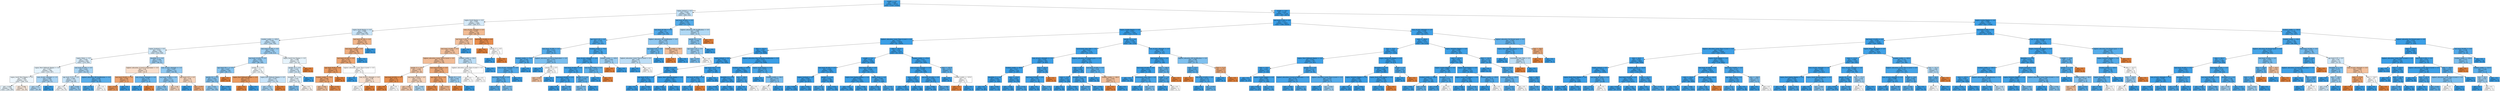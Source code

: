 digraph Tree {
node [shape=box, style="filled", color="black"] ;
0 [label="weight <= 0.5\ngini = 0.066\nsamples = 38730\nvalue = [1327, 37403]", fillcolor="#399de5f6"] ;
1 [label="region_Ireland <= 0.5\ngini = 0.485\nsamples = 1592\nvalue = [660, 932]", fillcolor="#399de54a"] ;
0 -> 1 [labeldistance=2.5, labelangle=45, headlabel="True"] ;
2 [label="region_South Region <= 0.5\ngini = 0.493\nsamples = 1460\nvalue = [643, 817]", fillcolor="#399de536"] ;
1 -> 2 ;
3 [label="region_North Region <= 0.5\ngini = 0.486\nsamples = 1336\nvalue = [558, 778]", fillcolor="#399de548"] ;
2 -> 3 ;
4 [label="studied_credits <= 105.0\ngini = 0.483\nsamples = 1288\nvalue = [524, 764]", fillcolor="#399de550"] ;
3 -> 4 ;
5 [label="region_Scotland <= 0.5\ngini = 0.491\nsamples = 965\nvalue = [416, 549]", fillcolor="#399de53e"] ;
4 -> 5 ;
6 [label="region_Wales <= 0.5\ngini = 0.494\nsamples = 828\nvalue = [370, 458]", fillcolor="#399de531"] ;
5 -> 6 ;
7 [label="region_West Midlands Region <= 0.5\ngini = 0.497\nsamples = 685\nvalue = [318, 367]", fillcolor="#399de522"] ;
6 -> 7 ;
8 [label="region_South West Region <= 0.5\ngini = 0.499\nsamples = 605\nvalue = [289, 316]", fillcolor="#399de516"] ;
7 -> 8 ;
9 [label="gini = 0.498\nsamples = 526\nvalue = [246, 280]", fillcolor="#399de51f"] ;
8 -> 9 ;
10 [label="gini = 0.496\nsamples = 79\nvalue = [43, 36]", fillcolor="#e581392a"] ;
8 -> 10 ;
11 [label="num_of_prev_attempts <= 1.5\ngini = 0.462\nsamples = 80\nvalue = [29, 51]", fillcolor="#399de56e"] ;
7 -> 11 ;
12 [label="gini = 0.47\nsamples = 77\nvalue = [29, 48]", fillcolor="#399de565"] ;
11 -> 12 ;
13 [label="gini = 0.0\nsamples = 3\nvalue = [0, 3]", fillcolor="#399de5ff"] ;
11 -> 13 ;
14 [label="imd_band_20-30% <= 0.5\ngini = 0.463\nsamples = 143\nvalue = [52, 91]", fillcolor="#399de56d"] ;
6 -> 14 ;
15 [label="age_band_35-55 <= 0.5\ngini = 0.488\nsamples = 114\nvalue = [48, 66]", fillcolor="#399de546"] ;
14 -> 15 ;
16 [label="gini = 0.5\nsamples = 69\nvalue = [34, 35]", fillcolor="#399de507"] ;
15 -> 16 ;
17 [label="gini = 0.429\nsamples = 45\nvalue = [14, 31]", fillcolor="#399de58c"] ;
15 -> 17 ;
18 [label="highest_education_HE Qualification <= 0.5\ngini = 0.238\nsamples = 29\nvalue = [4, 25]", fillcolor="#399de5d6"] ;
14 -> 18 ;
19 [label="gini = 0.147\nsamples = 25\nvalue = [2, 23]", fillcolor="#399de5e9"] ;
18 -> 19 ;
20 [label="gini = 0.5\nsamples = 4\nvalue = [2, 2]", fillcolor="#e5813900"] ;
18 -> 20 ;
21 [label="disability_N <= 0.5\ngini = 0.446\nsamples = 137\nvalue = [46, 91]", fillcolor="#399de57e"] ;
5 -> 21 ;
22 [label="highest_education_A Level or Equivalent <= 0.5\ngini = 0.49\nsamples = 14\nvalue = [8, 6]", fillcolor="#e5813940"] ;
21 -> 22 ;
23 [label="imd_band_50-60% <= 0.5\ngini = 0.346\nsamples = 9\nvalue = [7, 2]", fillcolor="#e58139b6"] ;
22 -> 23 ;
24 [label="gini = 0.219\nsamples = 8\nvalue = [7, 1]", fillcolor="#e58139db"] ;
23 -> 24 ;
25 [label="gini = 0.0\nsamples = 1\nvalue = [0, 1]", fillcolor="#399de5ff"] ;
23 -> 25 ;
26 [label="num_of_prev_attempts <= 0.5\ngini = 0.32\nsamples = 5\nvalue = [1, 4]", fillcolor="#399de5bf"] ;
22 -> 26 ;
27 [label="gini = 0.0\nsamples = 4\nvalue = [0, 4]", fillcolor="#399de5ff"] ;
26 -> 27 ;
28 [label="gini = 0.0\nsamples = 1\nvalue = [1, 0]", fillcolor="#e58139ff"] ;
26 -> 28 ;
29 [label="num_of_prev_attempts <= 1.5\ngini = 0.427\nsamples = 123\nvalue = [38, 85]", fillcolor="#399de58d"] ;
21 -> 29 ;
30 [label="imd_band_70-80% <= 0.5\ngini = 0.417\nsamples = 118\nvalue = [35, 83]", fillcolor="#399de593"] ;
29 -> 30 ;
31 [label="gini = 0.406\nsamples = 113\nvalue = [32, 81]", fillcolor="#399de59a"] ;
30 -> 31 ;
32 [label="gini = 0.48\nsamples = 5\nvalue = [3, 2]", fillcolor="#e5813955"] ;
30 -> 32 ;
33 [label="age_band_0-35 <= 0.5\ngini = 0.48\nsamples = 5\nvalue = [3, 2]", fillcolor="#e5813955"] ;
29 -> 33 ;
34 [label="gini = 0.0\nsamples = 1\nvalue = [0, 1]", fillcolor="#399de5ff"] ;
33 -> 34 ;
35 [label="gini = 0.375\nsamples = 4\nvalue = [3, 1]", fillcolor="#e58139aa"] ;
33 -> 35 ;
36 [label="imd_band_20-30% <= 0.5\ngini = 0.445\nsamples = 323\nvalue = [108, 215]", fillcolor="#399de57f"] ;
4 -> 36 ;
37 [label="imd_band_10-20% <= 0.5\ngini = 0.429\nsamples = 276\nvalue = [86, 190]", fillcolor="#399de58c"] ;
36 -> 37 ;
38 [label="age_band_55<= <= 0.5\ngini = 0.407\nsamples = 239\nvalue = [68, 171]", fillcolor="#399de59a"] ;
37 -> 38 ;
39 [label="gender_M <= 0.5\ngini = 0.402\nsamples = 237\nvalue = [66, 171]", fillcolor="#399de59d"] ;
38 -> 39 ;
40 [label="gini = 0.423\nsamples = 214\nvalue = [65, 149]", fillcolor="#399de590"] ;
39 -> 40 ;
41 [label="gini = 0.083\nsamples = 23\nvalue = [1, 22]", fillcolor="#399de5f3"] ;
39 -> 41 ;
42 [label="gini = 0.0\nsamples = 2\nvalue = [2, 0]", fillcolor="#e58139ff"] ;
38 -> 42 ;
43 [label="gender_F <= 0.5\ngini = 0.5\nsamples = 37\nvalue = [18, 19]", fillcolor="#399de50d"] ;
37 -> 43 ;
44 [label="region_East Midlands Region <= 0.5\ngini = 0.278\nsamples = 6\nvalue = [5, 1]", fillcolor="#e58139cc"] ;
43 -> 44 ;
45 [label="gini = 0.0\nsamples = 5\nvalue = [5, 0]", fillcolor="#e58139ff"] ;
44 -> 45 ;
46 [label="gini = 0.0\nsamples = 1\nvalue = [0, 1]", fillcolor="#399de5ff"] ;
44 -> 46 ;
47 [label="region_East Midlands Region <= 0.5\ngini = 0.487\nsamples = 31\nvalue = [13, 18]", fillcolor="#399de547"] ;
43 -> 47 ;
48 [label="gini = 0.459\nsamples = 28\nvalue = [10, 18]", fillcolor="#399de571"] ;
47 -> 48 ;
49 [label="gini = 0.0\nsamples = 3\nvalue = [3, 0]", fillcolor="#e58139ff"] ;
47 -> 49 ;
50 [label="region_South East Region <= 0.5\ngini = 0.498\nsamples = 47\nvalue = [22, 25]", fillcolor="#399de51f"] ;
36 -> 50 ;
51 [label="gender_M <= 0.5\ngini = 0.491\nsamples = 44\nvalue = [19, 25]", fillcolor="#399de53d"] ;
50 -> 51 ;
52 [label="disability_N <= 0.5\ngini = 0.497\nsamples = 41\nvalue = [19, 22]", fillcolor="#399de523"] ;
51 -> 52 ;
53 [label="gini = 0.375\nsamples = 8\nvalue = [2, 6]", fillcolor="#399de5aa"] ;
52 -> 53 ;
54 [label="gini = 0.5\nsamples = 33\nvalue = [17, 16]", fillcolor="#e581390f"] ;
52 -> 54 ;
55 [label="gini = 0.0\nsamples = 3\nvalue = [0, 3]", fillcolor="#399de5ff"] ;
51 -> 55 ;
56 [label="gini = 0.0\nsamples = 3\nvalue = [3, 0]", fillcolor="#e58139ff"] ;
50 -> 56 ;
57 [label="imd_band_60-70% <= 0.5\ngini = 0.413\nsamples = 48\nvalue = [34, 14]", fillcolor="#e5813996"] ;
3 -> 57 ;
58 [label="imd_band_70-80% <= 0.5\ngini = 0.386\nsamples = 46\nvalue = [34, 12]", fillcolor="#e58139a5"] ;
57 -> 58 ;
59 [label="imd_band_20-30% <= 0.5\ngini = 0.351\nsamples = 44\nvalue = [34, 10]", fillcolor="#e58139b4"] ;
58 -> 59 ;
60 [label="age_band_35-55 <= 0.5\ngini = 0.278\nsamples = 36\nvalue = [30, 6]", fillcolor="#e58139cc"] ;
59 -> 60 ;
61 [label="studied_credits <= 75.0\ngini = 0.346\nsamples = 27\nvalue = [21, 6]", fillcolor="#e58139b6"] ;
60 -> 61 ;
62 [label="gini = 0.444\nsamples = 15\nvalue = [10, 5]", fillcolor="#e581397f"] ;
61 -> 62 ;
63 [label="gini = 0.153\nsamples = 12\nvalue = [11, 1]", fillcolor="#e58139e8"] ;
61 -> 63 ;
64 [label="gini = 0.0\nsamples = 9\nvalue = [9, 0]", fillcolor="#e58139ff"] ;
60 -> 64 ;
65 [label="highest_education_Lower Than A Level <= 0.5\ngini = 0.5\nsamples = 8\nvalue = [4, 4]", fillcolor="#e5813900"] ;
59 -> 65 ;
66 [label="gini = 0.0\nsamples = 1\nvalue = [0, 1]", fillcolor="#399de5ff"] ;
65 -> 66 ;
67 [label="num_of_prev_attempts <= 0.5\ngini = 0.49\nsamples = 7\nvalue = [4, 3]", fillcolor="#e5813940"] ;
65 -> 67 ;
68 [label="gini = 0.5\nsamples = 6\nvalue = [3, 3]", fillcolor="#e5813900"] ;
67 -> 68 ;
69 [label="gini = 0.0\nsamples = 1\nvalue = [1, 0]", fillcolor="#e58139ff"] ;
67 -> 69 ;
70 [label="gini = 0.0\nsamples = 2\nvalue = [0, 2]", fillcolor="#399de5ff"] ;
58 -> 70 ;
71 [label="gini = 0.0\nsamples = 2\nvalue = [0, 2]", fillcolor="#399de5ff"] ;
57 -> 71 ;
72 [label="num_of_prev_attempts <= 0.5\ngini = 0.431\nsamples = 124\nvalue = [85, 39]", fillcolor="#e581398a"] ;
2 -> 72 ;
73 [label="imd_band_0-10% <= 0.5\ngini = 0.448\nsamples = 112\nvalue = [74, 38]", fillcolor="#e581397c"] ;
72 -> 73 ;
74 [label="imd_band_10-20% <= 0.5\ngini = 0.444\nsamples = 111\nvalue = [74, 37]", fillcolor="#e581397f"] ;
73 -> 74 ;
75 [label="highest_education_Lower Than A Level <= 0.5\ngini = 0.436\nsamples = 106\nvalue = [72, 34]", fillcolor="#e5813987"] ;
74 -> 75 ;
76 [label="gender_F <= 0.5\ngini = 0.459\nsamples = 73\nvalue = [47, 26]", fillcolor="#e5813972"] ;
75 -> 76 ;
77 [label="imd_band_40-50% <= 0.5\ngini = 0.18\nsamples = 10\nvalue = [9, 1]", fillcolor="#e58139e3"] ;
76 -> 77 ;
78 [label="gini = 0.0\nsamples = 8\nvalue = [8, 0]", fillcolor="#e58139ff"] ;
77 -> 78 ;
79 [label="gini = 0.5\nsamples = 2\nvalue = [1, 1]", fillcolor="#e5813900"] ;
77 -> 79 ;
80 [label="imd_band_50-60% <= 0.5\ngini = 0.479\nsamples = 63\nvalue = [38, 25]", fillcolor="#e5813957"] ;
76 -> 80 ;
81 [label="gini = 0.463\nsamples = 55\nvalue = [35, 20]", fillcolor="#e581396d"] ;
80 -> 81 ;
82 [label="gini = 0.469\nsamples = 8\nvalue = [3, 5]", fillcolor="#399de566"] ;
80 -> 82 ;
83 [label="imd_band_80-90% <= 0.5\ngini = 0.367\nsamples = 33\nvalue = [25, 8]", fillcolor="#e58139ad"] ;
75 -> 83 ;
84 [label="age_band_0-35 <= 0.5\ngini = 0.32\nsamples = 30\nvalue = [24, 6]", fillcolor="#e58139bf"] ;
83 -> 84 ;
85 [label="gini = 0.142\nsamples = 13\nvalue = [12, 1]", fillcolor="#e58139ea"] ;
84 -> 85 ;
86 [label="gini = 0.415\nsamples = 17\nvalue = [12, 5]", fillcolor="#e5813995"] ;
84 -> 86 ;
87 [label="gender_M <= 0.5\ngini = 0.444\nsamples = 3\nvalue = [1, 2]", fillcolor="#399de57f"] ;
83 -> 87 ;
88 [label="gini = 0.0\nsamples = 1\nvalue = [1, 0]", fillcolor="#e58139ff"] ;
87 -> 88 ;
89 [label="gini = 0.0\nsamples = 2\nvalue = [0, 2]", fillcolor="#399de5ff"] ;
87 -> 89 ;
90 [label="studied_credits <= 90.0\ngini = 0.48\nsamples = 5\nvalue = [2, 3]", fillcolor="#399de555"] ;
74 -> 90 ;
91 [label="highest_education_Lower Than A Level <= 0.5\ngini = 0.5\nsamples = 4\nvalue = [2, 2]", fillcolor="#e5813900"] ;
90 -> 91 ;
92 [label="gini = 0.5\nsamples = 2\nvalue = [1, 1]", fillcolor="#e5813900"] ;
91 -> 92 ;
93 [label="gini = 0.5\nsamples = 2\nvalue = [1, 1]", fillcolor="#e5813900"] ;
91 -> 93 ;
94 [label="gini = 0.0\nsamples = 1\nvalue = [0, 1]", fillcolor="#399de5ff"] ;
90 -> 94 ;
95 [label="gini = 0.0\nsamples = 1\nvalue = [0, 1]", fillcolor="#399de5ff"] ;
73 -> 95 ;
96 [label="imd_band_10-20% <= 0.5\ngini = 0.153\nsamples = 12\nvalue = [11, 1]", fillcolor="#e58139e8"] ;
72 -> 96 ;
97 [label="gini = 0.0\nsamples = 10\nvalue = [10, 0]", fillcolor="#e58139ff"] ;
96 -> 97 ;
98 [label="gender_F <= 0.5\ngini = 0.5\nsamples = 2\nvalue = [1, 1]", fillcolor="#e5813900"] ;
96 -> 98 ;
99 [label="gini = 0.0\nsamples = 1\nvalue = [0, 1]", fillcolor="#399de5ff"] ;
98 -> 99 ;
100 [label="gini = 0.0\nsamples = 1\nvalue = [1, 0]", fillcolor="#e58139ff"] ;
98 -> 100 ;
101 [label="imd_band_80-90% <= 0.5\ngini = 0.224\nsamples = 132\nvalue = [17, 115]", fillcolor="#399de5d9"] ;
1 -> 101 ;
102 [label="imd_band_60-70% <= 0.5\ngini = 0.2\nsamples = 124\nvalue = [14, 110]", fillcolor="#399de5df"] ;
101 -> 102 ;
103 [label="age_band_0-35 <= 0.5\ngini = 0.164\nsamples = 111\nvalue = [10, 101]", fillcolor="#399de5e6"] ;
102 -> 103 ;
104 [label="imd_band_10-20% <= 0.5\ngini = 0.223\nsamples = 47\nvalue = [6, 41]", fillcolor="#399de5da"] ;
103 -> 104 ;
105 [label="studied_credits <= 75.0\ngini = 0.184\nsamples = 39\nvalue = [4, 35]", fillcolor="#399de5e2"] ;
104 -> 105 ;
106 [label="num_of_prev_attempts <= 0.5\ngini = 0.213\nsamples = 33\nvalue = [4, 29]", fillcolor="#399de5dc"] ;
105 -> 106 ;
107 [label="imd_band_30-40% <= 0.5\ngini = 0.245\nsamples = 28\nvalue = [4, 24]", fillcolor="#399de5d4"] ;
106 -> 107 ;
108 [label="gini = 0.219\nsamples = 24\nvalue = [3, 21]", fillcolor="#399de5db"] ;
107 -> 108 ;
109 [label="gini = 0.375\nsamples = 4\nvalue = [1, 3]", fillcolor="#399de5aa"] ;
107 -> 109 ;
110 [label="gini = 0.0\nsamples = 5\nvalue = [0, 5]", fillcolor="#399de5ff"] ;
106 -> 110 ;
111 [label="gini = 0.0\nsamples = 6\nvalue = [0, 6]", fillcolor="#399de5ff"] ;
105 -> 111 ;
112 [label="highest_education_A Level or Equivalent <= 0.5\ngini = 0.375\nsamples = 8\nvalue = [2, 6]", fillcolor="#399de5aa"] ;
104 -> 112 ;
113 [label="gini = 0.0\nsamples = 4\nvalue = [0, 4]", fillcolor="#399de5ff"] ;
112 -> 113 ;
114 [label="gender_M <= 0.5\ngini = 0.5\nsamples = 4\nvalue = [2, 2]", fillcolor="#e5813900"] ;
112 -> 114 ;
115 [label="gini = 0.444\nsamples = 3\nvalue = [2, 1]", fillcolor="#e581397f"] ;
114 -> 115 ;
116 [label="gini = 0.0\nsamples = 1\nvalue = [0, 1]", fillcolor="#399de5ff"] ;
114 -> 116 ;
117 [label="studied_credits <= 75.0\ngini = 0.117\nsamples = 64\nvalue = [4, 60]", fillcolor="#399de5ee"] ;
103 -> 117 ;
118 [label="num_of_prev_attempts <= 0.5\ngini = 0.094\nsamples = 61\nvalue = [3, 58]", fillcolor="#399de5f2"] ;
117 -> 118 ;
119 [label="imd_band_30-40% <= 0.5\ngini = 0.07\nsamples = 55\nvalue = [2, 53]", fillcolor="#399de5f5"] ;
118 -> 119 ;
120 [label="imd_band_50-60% <= 0.5\ngini = 0.041\nsamples = 48\nvalue = [1, 47]", fillcolor="#399de5fa"] ;
119 -> 120 ;
121 [label="gini = 0.0\nsamples = 39\nvalue = [0, 39]", fillcolor="#399de5ff"] ;
120 -> 121 ;
122 [label="gini = 0.198\nsamples = 9\nvalue = [1, 8]", fillcolor="#399de5df"] ;
120 -> 122 ;
123 [label="gender_F <= 0.5\ngini = 0.245\nsamples = 7\nvalue = [1, 6]", fillcolor="#399de5d4"] ;
119 -> 123 ;
124 [label="gini = 0.375\nsamples = 4\nvalue = [1, 3]", fillcolor="#399de5aa"] ;
123 -> 124 ;
125 [label="gini = 0.0\nsamples = 3\nvalue = [0, 3]", fillcolor="#399de5ff"] ;
123 -> 125 ;
126 [label="imd_band_70-80% <= 0.5\ngini = 0.278\nsamples = 6\nvalue = [1, 5]", fillcolor="#399de5cc"] ;
118 -> 126 ;
127 [label="gini = 0.0\nsamples = 5\nvalue = [0, 5]", fillcolor="#399de5ff"] ;
126 -> 127 ;
128 [label="gini = 0.0\nsamples = 1\nvalue = [1, 0]", fillcolor="#e58139ff"] ;
126 -> 128 ;
129 [label="studied_credits <= 105.0\ngini = 0.444\nsamples = 3\nvalue = [1, 2]", fillcolor="#399de57f"] ;
117 -> 129 ;
130 [label="gini = 0.0\nsamples = 1\nvalue = [1, 0]", fillcolor="#e58139ff"] ;
129 -> 130 ;
131 [label="gini = 0.0\nsamples = 2\nvalue = [0, 2]", fillcolor="#399de5ff"] ;
129 -> 131 ;
132 [label="highest_education_HE Qualification <= 0.5\ngini = 0.426\nsamples = 13\nvalue = [4, 9]", fillcolor="#399de58e"] ;
102 -> 132 ;
133 [label="age_band_0-35 <= 0.5\ngini = 0.32\nsamples = 10\nvalue = [2, 8]", fillcolor="#399de5bf"] ;
132 -> 133 ;
134 [label="highest_education_Lower Than A Level <= 0.5\ngini = 0.48\nsamples = 5\nvalue = [2, 3]", fillcolor="#399de555"] ;
133 -> 134 ;
135 [label="gini = 0.0\nsamples = 1\nvalue = [0, 1]", fillcolor="#399de5ff"] ;
134 -> 135 ;
136 [label="gini = 0.5\nsamples = 4\nvalue = [2, 2]", fillcolor="#e5813900"] ;
134 -> 136 ;
137 [label="gini = 0.0\nsamples = 5\nvalue = [0, 5]", fillcolor="#399de5ff"] ;
133 -> 137 ;
138 [label="studied_credits <= 90.0\ngini = 0.444\nsamples = 3\nvalue = [2, 1]", fillcolor="#e581397f"] ;
132 -> 138 ;
139 [label="gini = 0.0\nsamples = 2\nvalue = [2, 0]", fillcolor="#e58139ff"] ;
138 -> 139 ;
140 [label="gini = 0.0\nsamples = 1\nvalue = [0, 1]", fillcolor="#399de5ff"] ;
138 -> 140 ;
141 [label="highest_education_HE Qualification <= 0.5\ngini = 0.469\nsamples = 8\nvalue = [3, 5]", fillcolor="#399de566"] ;
101 -> 141 ;
142 [label="gender_M <= 0.5\ngini = 0.408\nsamples = 7\nvalue = [2, 5]", fillcolor="#399de599"] ;
141 -> 142 ;
143 [label="age_band_0-35 <= 0.5\ngini = 0.444\nsamples = 6\nvalue = [2, 4]", fillcolor="#399de57f"] ;
142 -> 143 ;
144 [label="gini = 0.375\nsamples = 4\nvalue = [1, 3]", fillcolor="#399de5aa"] ;
143 -> 144 ;
145 [label="gini = 0.5\nsamples = 2\nvalue = [1, 1]", fillcolor="#e5813900"] ;
143 -> 145 ;
146 [label="gini = 0.0\nsamples = 1\nvalue = [0, 1]", fillcolor="#399de5ff"] ;
142 -> 146 ;
147 [label="gini = 0.0\nsamples = 1\nvalue = [1, 0]", fillcolor="#e58139ff"] ;
141 -> 147 ;
148 [label="weight <= 14.0\ngini = 0.035\nsamples = 37138\nvalue = [667, 36471]", fillcolor="#399de5fa"] ;
0 -> 148 [labeldistance=2.5, labelangle=-45, headlabel="False"] ;
149 [label="imd_band_0-10% <= 0.5\ngini = 0.017\nsamples = 19601\nvalue = [166, 19435]", fillcolor="#399de5fd"] ;
148 -> 149 ;
150 [label="region_London Region <= 0.5\ngini = 0.014\nsamples = 17401\nvalue = [123, 17278]", fillcolor="#399de5fd"] ;
149 -> 150 ;
151 [label="highest_education_Lower Than A Level <= 0.5\ngini = 0.012\nsamples = 16056\nvalue = [97, 15959]", fillcolor="#399de5fd"] ;
150 -> 151 ;
152 [label="date <= 141.5\ngini = 0.007\nsamples = 9682\nvalue = [34, 9648]", fillcolor="#399de5fe"] ;
151 -> 152 ;
153 [label="region_Ireland <= 0.5\ngini = 0.005\nsamples = 7068\nvalue = [18, 7050]", fillcolor="#399de5fe"] ;
152 -> 153 ;
154 [label="gender_F <= 0.5\ngini = 0.004\nsamples = 6769\nvalue = [15, 6754]", fillcolor="#399de5fe"] ;
153 -> 154 ;
155 [label="age_band_35-55 <= 0.5\ngini = 0.011\nsamples = 756\nvalue = [4, 752]", fillcolor="#399de5fe"] ;
154 -> 155 ;
156 [label="gini = 0.0\nsamples = 479\nvalue = [0, 479]", fillcolor="#399de5ff"] ;
155 -> 156 ;
157 [label="gini = 0.028\nsamples = 277\nvalue = [4, 273]", fillcolor="#399de5fb"] ;
155 -> 157 ;
158 [label="region_West Midlands Region <= 0.5\ngini = 0.004\nsamples = 6013\nvalue = [11, 6002]", fillcolor="#399de5ff"] ;
154 -> 158 ;
159 [label="gini = 0.003\nsamples = 5550\nvalue = [8, 5542]", fillcolor="#399de5ff"] ;
158 -> 159 ;
160 [label="gini = 0.013\nsamples = 463\nvalue = [3, 460]", fillcolor="#399de5fd"] ;
158 -> 160 ;
161 [label="age_band_0-35 <= 0.5\ngini = 0.02\nsamples = 299\nvalue = [3, 296]", fillcolor="#399de5fc"] ;
153 -> 161 ;
162 [label="imd_band_80-90% <= 0.5\ngini = 0.059\nsamples = 99\nvalue = [3, 96]", fillcolor="#399de5f7"] ;
161 -> 162 ;
163 [label="gini = 0.04\nsamples = 98\nvalue = [2, 96]", fillcolor="#399de5fa"] ;
162 -> 163 ;
164 [label="gini = 0.0\nsamples = 1\nvalue = [1, 0]", fillcolor="#e58139ff"] ;
162 -> 164 ;
165 [label="gini = 0.0\nsamples = 200\nvalue = [0, 200]", fillcolor="#399de5ff"] ;
161 -> 165 ;
166 [label="highest_education_Post Graduate Qualification <= 0.5\ngini = 0.012\nsamples = 2614\nvalue = [16, 2598]", fillcolor="#399de5fd"] ;
152 -> 166 ;
167 [label="studied_credits <= 225.0\ngini = 0.011\nsamples = 2600\nvalue = [15, 2585]", fillcolor="#399de5fe"] ;
166 -> 167 ;
168 [label="disability_N <= 0.5\ngini = 0.011\nsamples = 2584\nvalue = [14, 2570]", fillcolor="#399de5fe"] ;
167 -> 168 ;
169 [label="gini = 0.034\nsamples = 176\nvalue = [3, 173]", fillcolor="#399de5fb"] ;
168 -> 169 ;
170 [label="gini = 0.009\nsamples = 2408\nvalue = [11, 2397]", fillcolor="#399de5fe"] ;
168 -> 170 ;
171 [label="date <= 190.5\ngini = 0.117\nsamples = 16\nvalue = [1, 15]", fillcolor="#399de5ee"] ;
167 -> 171 ;
172 [label="gini = 0.0\nsamples = 14\nvalue = [0, 14]", fillcolor="#399de5ff"] ;
171 -> 172 ;
173 [label="gini = 0.5\nsamples = 2\nvalue = [1, 1]", fillcolor="#e5813900"] ;
171 -> 173 ;
174 [label="region_South Region <= 0.5\ngini = 0.133\nsamples = 14\nvalue = [1, 13]", fillcolor="#399de5eb"] ;
166 -> 174 ;
175 [label="gini = 0.0\nsamples = 10\nvalue = [0, 10]", fillcolor="#399de5ff"] ;
174 -> 175 ;
176 [label="studied_credits <= 90.0\ngini = 0.375\nsamples = 4\nvalue = [1, 3]", fillcolor="#399de5aa"] ;
174 -> 176 ;
177 [label="gini = 0.5\nsamples = 2\nvalue = [1, 1]", fillcolor="#e5813900"] ;
176 -> 177 ;
178 [label="gini = 0.0\nsamples = 2\nvalue = [0, 2]", fillcolor="#399de5ff"] ;
176 -> 178 ;
179 [label="date <= 141.5\ngini = 0.02\nsamples = 6374\nvalue = [63, 6311]", fillcolor="#399de5fc"] ;
151 -> 179 ;
180 [label="weight <= 3.0\ngini = 0.016\nsamples = 4764\nvalue = [38, 4726]", fillcolor="#399de5fd"] ;
179 -> 180 ;
181 [label="imd_band_20-30% <= 0.5\ngini = 0.008\nsamples = 2987\nvalue = [12, 2975]", fillcolor="#399de5fe"] ;
180 -> 181 ;
182 [label="region_Scotland <= 0.5\ngini = 0.006\nsamples = 2619\nvalue = [8, 2611]", fillcolor="#399de5fe"] ;
181 -> 182 ;
183 [label="gini = 0.004\nsamples = 2360\nvalue = [5, 2355]", fillcolor="#399de5fe"] ;
182 -> 183 ;
184 [label="gini = 0.023\nsamples = 259\nvalue = [3, 256]", fillcolor="#399de5fc"] ;
182 -> 184 ;
185 [label="gender_F <= 0.5\ngini = 0.022\nsamples = 368\nvalue = [4, 364]", fillcolor="#399de5fc"] ;
181 -> 185 ;
186 [label="gini = 0.133\nsamples = 28\nvalue = [2, 26]", fillcolor="#399de5eb"] ;
185 -> 186 ;
187 [label="gini = 0.012\nsamples = 340\nvalue = [2, 338]", fillcolor="#399de5fd"] ;
185 -> 187 ;
188 [label="imd_band_30-40% <= 0.5\ngini = 0.029\nsamples = 1777\nvalue = [26, 1751]", fillcolor="#399de5fb"] ;
180 -> 188 ;
189 [label="region_East Anglian Region <= 0.5\ngini = 0.024\nsamples = 1564\nvalue = [19, 1545]", fillcolor="#399de5fc"] ;
188 -> 189 ;
190 [label="gini = 0.02\nsamples = 1366\nvalue = [14, 1352]", fillcolor="#399de5fc"] ;
189 -> 190 ;
191 [label="gini = 0.049\nsamples = 198\nvalue = [5, 193]", fillcolor="#399de5f8"] ;
189 -> 191 ;
192 [label="region_Wales <= 0.5\ngini = 0.064\nsamples = 213\nvalue = [7, 206]", fillcolor="#399de5f6"] ;
188 -> 192 ;
193 [label="gini = 0.052\nsamples = 189\nvalue = [5, 184]", fillcolor="#399de5f8"] ;
192 -> 193 ;
194 [label="gini = 0.153\nsamples = 24\nvalue = [2, 22]", fillcolor="#399de5e8"] ;
192 -> 194 ;
195 [label="studied_credits <= 270.0\ngini = 0.031\nsamples = 1610\nvalue = [25, 1585]", fillcolor="#399de5fb"] ;
179 -> 195 ;
196 [label="num_of_prev_attempts <= 0.5\ngini = 0.029\nsamples = 1604\nvalue = [24, 1580]", fillcolor="#399de5fb"] ;
195 -> 196 ;
197 [label="date <= 201.0\ngini = 0.022\nsamples = 1322\nvalue = [15, 1307]", fillcolor="#399de5fc"] ;
196 -> 197 ;
198 [label="gini = 0.029\nsamples = 1033\nvalue = [15, 1018]", fillcolor="#399de5fb"] ;
197 -> 198 ;
199 [label="gini = 0.0\nsamples = 289\nvalue = [0, 289]", fillcolor="#399de5ff"] ;
197 -> 199 ;
200 [label="imd_band_20-30% <= 0.5\ngini = 0.062\nsamples = 282\nvalue = [9, 273]", fillcolor="#399de5f7"] ;
196 -> 200 ;
201 [label="gini = 0.046\nsamples = 255\nvalue = [6, 249]", fillcolor="#399de5f9"] ;
200 -> 201 ;
202 [label="gini = 0.198\nsamples = 27\nvalue = [3, 24]", fillcolor="#399de5df"] ;
200 -> 202 ;
203 [label="date <= 197.5\ngini = 0.278\nsamples = 6\nvalue = [1, 5]", fillcolor="#399de5cc"] ;
195 -> 203 ;
204 [label="gini = 0.0\nsamples = 4\nvalue = [0, 4]", fillcolor="#399de5ff"] ;
203 -> 204 ;
205 [label="studied_credits <= 315.0\ngini = 0.5\nsamples = 2\nvalue = [1, 1]", fillcolor="#e5813900"] ;
203 -> 205 ;
206 [label="gini = 0.0\nsamples = 1\nvalue = [1, 0]", fillcolor="#e58139ff"] ;
205 -> 206 ;
207 [label="gini = 0.0\nsamples = 1\nvalue = [0, 1]", fillcolor="#399de5ff"] ;
205 -> 207 ;
208 [label="gender_M <= 0.5\ngini = 0.038\nsamples = 1345\nvalue = [26, 1319]", fillcolor="#399de5fa"] ;
150 -> 208 ;
209 [label="assessment_type_TMA <= 0.5\ngini = 0.03\nsamples = 1175\nvalue = [18, 1157]", fillcolor="#399de5fb"] ;
208 -> 209 ;
210 [label="num_of_prev_attempts <= 1.5\ngini = 0.021\nsamples = 854\nvalue = [9, 845]", fillcolor="#399de5fc"] ;
209 -> 210 ;
211 [label="studied_credits <= 80.0\ngini = 0.017\nsamples = 814\nvalue = [7, 807]", fillcolor="#399de5fd"] ;
210 -> 211 ;
212 [label="disability_Y <= 0.5\ngini = 0.004\nsamples = 530\nvalue = [1, 529]", fillcolor="#399de5ff"] ;
211 -> 212 ;
213 [label="gini = 0.0\nsamples = 487\nvalue = [0, 487]", fillcolor="#399de5ff"] ;
212 -> 213 ;
214 [label="gini = 0.045\nsamples = 43\nvalue = [1, 42]", fillcolor="#399de5f9"] ;
212 -> 214 ;
215 [label="date <= 176.5\ngini = 0.041\nsamples = 284\nvalue = [6, 278]", fillcolor="#399de5f9"] ;
211 -> 215 ;
216 [label="gini = 0.026\nsamples = 229\nvalue = [3, 226]", fillcolor="#399de5fc"] ;
215 -> 216 ;
217 [label="gini = 0.103\nsamples = 55\nvalue = [3, 52]", fillcolor="#399de5f0"] ;
215 -> 217 ;
218 [label="date <= 201.0\ngini = 0.095\nsamples = 40\nvalue = [2, 38]", fillcolor="#399de5f2"] ;
210 -> 218 ;
219 [label="imd_band_50-60% <= 0.5\ngini = 0.05\nsamples = 39\nvalue = [1, 38]", fillcolor="#399de5f8"] ;
218 -> 219 ;
220 [label="gini = 0.0\nsamples = 29\nvalue = [0, 29]", fillcolor="#399de5ff"] ;
219 -> 220 ;
221 [label="gini = 0.18\nsamples = 10\nvalue = [1, 9]", fillcolor="#399de5e3"] ;
219 -> 221 ;
222 [label="gini = 0.0\nsamples = 1\nvalue = [1, 0]", fillcolor="#e58139ff"] ;
218 -> 222 ;
223 [label="highest_education_No Formal quals <= 0.5\ngini = 0.055\nsamples = 321\nvalue = [9, 312]", fillcolor="#399de5f8"] ;
209 -> 223 ;
224 [label="date <= 36.5\ngini = 0.044\nsamples = 308\nvalue = [7, 301]", fillcolor="#399de5f9"] ;
223 -> 224 ;
225 [label="date <= 15.5\ngini = 0.033\nsamples = 240\nvalue = [4, 236]", fillcolor="#399de5fb"] ;
224 -> 225 ;
226 [label="gini = 0.0\nsamples = 59\nvalue = [0, 59]", fillcolor="#399de5ff"] ;
225 -> 226 ;
227 [label="gini = 0.043\nsamples = 181\nvalue = [4, 177]", fillcolor="#399de5f9"] ;
225 -> 227 ;
228 [label="disability_N <= 0.5\ngini = 0.084\nsamples = 68\nvalue = [3, 65]", fillcolor="#399de5f3"] ;
224 -> 228 ;
229 [label="gini = 0.219\nsamples = 8\nvalue = [1, 7]", fillcolor="#399de5db"] ;
228 -> 229 ;
230 [label="gini = 0.064\nsamples = 60\nvalue = [2, 58]", fillcolor="#399de5f6"] ;
228 -> 230 ;
231 [label="imd_band_10-20% <= 0.5\ngini = 0.26\nsamples = 13\nvalue = [2, 11]", fillcolor="#399de5d1"] ;
223 -> 231 ;
232 [label="gini = 0.0\nsamples = 10\nvalue = [0, 10]", fillcolor="#399de5ff"] ;
231 -> 232 ;
233 [label="studied_credits <= 180.0\ngini = 0.444\nsamples = 3\nvalue = [2, 1]", fillcolor="#e581397f"] ;
231 -> 233 ;
234 [label="gini = 0.0\nsamples = 2\nvalue = [2, 0]", fillcolor="#e58139ff"] ;
233 -> 234 ;
235 [label="gini = 0.0\nsamples = 1\nvalue = [0, 1]", fillcolor="#399de5ff"] ;
233 -> 235 ;
236 [label="num_of_prev_attempts <= 0.5\ngini = 0.09\nsamples = 170\nvalue = [8, 162]", fillcolor="#399de5f2"] ;
208 -> 236 ;
237 [label="imd_band_50-60% <= 0.5\ngini = 0.039\nsamples = 151\nvalue = [3, 148]", fillcolor="#399de5fa"] ;
236 -> 237 ;
238 [label="imd_band_20-30% <= 0.5\ngini = 0.014\nsamples = 139\nvalue = [1, 138]", fillcolor="#399de5fd"] ;
237 -> 238 ;
239 [label="gini = 0.0\nsamples = 125\nvalue = [0, 125]", fillcolor="#399de5ff"] ;
238 -> 239 ;
240 [label="assessment_type_TMA <= 0.5\ngini = 0.133\nsamples = 14\nvalue = [1, 13]", fillcolor="#399de5eb"] ;
238 -> 240 ;
241 [label="gini = 0.0\nsamples = 10\nvalue = [0, 10]", fillcolor="#399de5ff"] ;
240 -> 241 ;
242 [label="gini = 0.375\nsamples = 4\nvalue = [1, 3]", fillcolor="#399de5aa"] ;
240 -> 242 ;
243 [label="date <= 190.5\ngini = 0.278\nsamples = 12\nvalue = [2, 10]", fillcolor="#399de5cc"] ;
237 -> 243 ;
244 [label="weight <= 3.0\ngini = 0.165\nsamples = 11\nvalue = [1, 10]", fillcolor="#399de5e6"] ;
243 -> 244 ;
245 [label="gini = 0.0\nsamples = 9\nvalue = [0, 9]", fillcolor="#399de5ff"] ;
244 -> 245 ;
246 [label="gini = 0.5\nsamples = 2\nvalue = [1, 1]", fillcolor="#e5813900"] ;
244 -> 246 ;
247 [label="gini = 0.0\nsamples = 1\nvalue = [1, 0]", fillcolor="#e58139ff"] ;
243 -> 247 ;
248 [label="highest_education_HE Qualification <= 0.5\ngini = 0.388\nsamples = 19\nvalue = [5, 14]", fillcolor="#399de5a4"] ;
236 -> 248 ;
249 [label="date <= 15.5\ngini = 0.231\nsamples = 15\nvalue = [2, 13]", fillcolor="#399de5d8"] ;
248 -> 249 ;
250 [label="gini = 0.0\nsamples = 1\nvalue = [1, 0]", fillcolor="#e58139ff"] ;
249 -> 250 ;
251 [label="imd_band_10-20% <= 0.5\ngini = 0.133\nsamples = 14\nvalue = [1, 13]", fillcolor="#399de5eb"] ;
249 -> 251 ;
252 [label="gini = 0.0\nsamples = 8\nvalue = [0, 8]", fillcolor="#399de5ff"] ;
251 -> 252 ;
253 [label="gini = 0.278\nsamples = 6\nvalue = [1, 5]", fillcolor="#399de5cc"] ;
251 -> 253 ;
254 [label="date <= 71.5\ngini = 0.375\nsamples = 4\nvalue = [3, 1]", fillcolor="#e58139aa"] ;
248 -> 254 ;
255 [label="gini = 0.0\nsamples = 1\nvalue = [0, 1]", fillcolor="#399de5ff"] ;
254 -> 255 ;
256 [label="gini = 0.0\nsamples = 3\nvalue = [3, 0]", fillcolor="#e58139ff"] ;
254 -> 256 ;
257 [label="num_of_prev_attempts <= 2.5\ngini = 0.038\nsamples = 2200\nvalue = [43, 2157]", fillcolor="#399de5fa"] ;
149 -> 257 ;
258 [label="date <= 106.5\ngini = 0.034\nsamples = 2172\nvalue = [38, 2134]", fillcolor="#399de5fa"] ;
257 -> 258 ;
259 [label="date <= 33.0\ngini = 0.025\nsamples = 1331\nvalue = [17, 1314]", fillcolor="#399de5fc"] ;
258 -> 259 ;
260 [label="region_West Midlands Region <= 0.5\ngini = 0.052\nsamples = 453\nvalue = [12, 441]", fillcolor="#399de5f8"] ;
259 -> 260 ;
261 [label="date <= 15.5\ngini = 0.037\nsamples = 370\nvalue = [7, 363]", fillcolor="#399de5fa"] ;
260 -> 261 ;
262 [label="gini = 0.0\nsamples = 107\nvalue = [0, 107]", fillcolor="#399de5ff"] ;
261 -> 262 ;
263 [label="region_London Region <= 0.5\ngini = 0.052\nsamples = 263\nvalue = [7, 256]", fillcolor="#399de5f8"] ;
261 -> 263 ;
264 [label="gini = 0.042\nsamples = 232\nvalue = [5, 227]", fillcolor="#399de5f9"] ;
263 -> 264 ;
265 [label="gini = 0.121\nsamples = 31\nvalue = [2, 29]", fillcolor="#399de5ed"] ;
263 -> 265 ;
266 [label="gender_M <= 0.5\ngini = 0.113\nsamples = 83\nvalue = [5, 78]", fillcolor="#399de5ef"] ;
260 -> 266 ;
267 [label="highest_education_A Level or Equivalent <= 0.5\ngini = 0.101\nsamples = 75\nvalue = [4, 71]", fillcolor="#399de5f1"] ;
266 -> 267 ;
268 [label="gini = 0.045\nsamples = 43\nvalue = [1, 42]", fillcolor="#399de5f9"] ;
267 -> 268 ;
269 [label="gini = 0.17\nsamples = 32\nvalue = [3, 29]", fillcolor="#399de5e5"] ;
267 -> 269 ;
270 [label="highest_education_Lower Than A Level <= 0.5\ngini = 0.219\nsamples = 8\nvalue = [1, 7]", fillcolor="#399de5db"] ;
266 -> 270 ;
271 [label="gini = 0.0\nsamples = 5\nvalue = [0, 5]", fillcolor="#399de5ff"] ;
270 -> 271 ;
272 [label="gini = 0.444\nsamples = 3\nvalue = [1, 2]", fillcolor="#399de57f"] ;
270 -> 272 ;
273 [label="region_South East Region <= 0.5\ngini = 0.011\nsamples = 878\nvalue = [5, 873]", fillcolor="#399de5fe"] ;
259 -> 273 ;
274 [label="disability_Y <= 0.5\ngini = 0.009\nsamples = 868\nvalue = [4, 864]", fillcolor="#399de5fe"] ;
273 -> 274 ;
275 [label="region_Yorkshire Region <= 0.5\ngini = 0.003\nsamples = 742\nvalue = [1, 741]", fillcolor="#399de5ff"] ;
274 -> 275 ;
276 [label="gini = 0.0\nsamples = 647\nvalue = [0, 647]", fillcolor="#399de5ff"] ;
275 -> 276 ;
277 [label="gini = 0.021\nsamples = 95\nvalue = [1, 94]", fillcolor="#399de5fc"] ;
275 -> 277 ;
278 [label="region_South West Region <= 0.5\ngini = 0.046\nsamples = 126\nvalue = [3, 123]", fillcolor="#399de5f9"] ;
274 -> 278 ;
279 [label="gini = 0.031\nsamples = 125\nvalue = [2, 123]", fillcolor="#399de5fb"] ;
278 -> 279 ;
280 [label="gini = 0.0\nsamples = 1\nvalue = [1, 0]", fillcolor="#e58139ff"] ;
278 -> 280 ;
281 [label="weight <= 5.5\ngini = 0.18\nsamples = 10\nvalue = [1, 9]", fillcolor="#399de5e3"] ;
273 -> 281 ;
282 [label="gini = 0.0\nsamples = 9\nvalue = [0, 9]", fillcolor="#399de5ff"] ;
281 -> 282 ;
283 [label="gini = 0.0\nsamples = 1\nvalue = [1, 0]", fillcolor="#e58139ff"] ;
281 -> 283 ;
284 [label="region_Yorkshire Region <= 0.5\ngini = 0.049\nsamples = 841\nvalue = [21, 820]", fillcolor="#399de5f8"] ;
258 -> 284 ;
285 [label="date <= 127.5\ngini = 0.04\nsamples = 743\nvalue = [15, 728]", fillcolor="#399de5fa"] ;
284 -> 285 ;
286 [label="region_London Region <= 0.5\ngini = 0.068\nsamples = 169\nvalue = [6, 163]", fillcolor="#399de5f6"] ;
285 -> 286 ;
287 [label="studied_credits <= 165.0\ngini = 0.052\nsamples = 149\nvalue = [4, 145]", fillcolor="#399de5f8"] ;
286 -> 287 ;
288 [label="gini = 0.041\nsamples = 143\nvalue = [3, 140]", fillcolor="#399de5fa"] ;
287 -> 288 ;
289 [label="gini = 0.278\nsamples = 6\nvalue = [1, 5]", fillcolor="#399de5cc"] ;
287 -> 289 ;
290 [label="disability_Y <= 0.5\ngini = 0.18\nsamples = 20\nvalue = [2, 18]", fillcolor="#399de5e3"] ;
286 -> 290 ;
291 [label="gini = 0.105\nsamples = 18\nvalue = [1, 17]", fillcolor="#399de5f0"] ;
290 -> 291 ;
292 [label="gini = 0.5\nsamples = 2\nvalue = [1, 1]", fillcolor="#e5813900"] ;
290 -> 292 ;
293 [label="region_South Region <= 0.5\ngini = 0.031\nsamples = 574\nvalue = [9, 565]", fillcolor="#399de5fb"] ;
285 -> 293 ;
294 [label="region_South East Region <= 0.5\ngini = 0.028\nsamples = 564\nvalue = [8, 556]", fillcolor="#399de5fb"] ;
293 -> 294 ;
295 [label="gini = 0.025\nsamples = 551\nvalue = [7, 544]", fillcolor="#399de5fc"] ;
294 -> 295 ;
296 [label="gini = 0.142\nsamples = 13\nvalue = [1, 12]", fillcolor="#399de5ea"] ;
294 -> 296 ;
297 [label="studied_credits <= 135.0\ngini = 0.18\nsamples = 10\nvalue = [1, 9]", fillcolor="#399de5e3"] ;
293 -> 297 ;
298 [label="gini = 0.0\nsamples = 8\nvalue = [0, 8]", fillcolor="#399de5ff"] ;
297 -> 298 ;
299 [label="gini = 0.5\nsamples = 2\nvalue = [1, 1]", fillcolor="#e5813900"] ;
297 -> 299 ;
300 [label="date <= 141.5\ngini = 0.115\nsamples = 98\nvalue = [6, 92]", fillcolor="#399de5ee"] ;
284 -> 300 ;
301 [label="gini = 0.0\nsamples = 37\nvalue = [0, 37]", fillcolor="#399de5ff"] ;
300 -> 301 ;
302 [label="date <= 176.5\ngini = 0.177\nsamples = 61\nvalue = [6, 55]", fillcolor="#399de5e3"] ;
300 -> 302 ;
303 [label="studied_credits <= 105.0\ngini = 0.293\nsamples = 28\nvalue = [5, 23]", fillcolor="#399de5c8"] ;
302 -> 303 ;
304 [label="gini = 0.219\nsamples = 24\nvalue = [3, 21]", fillcolor="#399de5db"] ;
303 -> 304 ;
305 [label="gini = 0.5\nsamples = 4\nvalue = [2, 2]", fillcolor="#e5813900"] ;
303 -> 305 ;
306 [label="date <= 190.5\ngini = 0.059\nsamples = 33\nvalue = [1, 32]", fillcolor="#399de5f7"] ;
302 -> 306 ;
307 [label="gini = 0.165\nsamples = 11\nvalue = [1, 10]", fillcolor="#399de5e6"] ;
306 -> 307 ;
308 [label="gini = 0.0\nsamples = 22\nvalue = [0, 22]", fillcolor="#399de5ff"] ;
306 -> 308 ;
309 [label="highest_education_No Formal quals <= 0.5\ngini = 0.293\nsamples = 28\nvalue = [5, 23]", fillcolor="#399de5c8"] ;
257 -> 309 ;
310 [label="region_West Midlands Region <= 0.5\ngini = 0.153\nsamples = 24\nvalue = [2, 22]", fillcolor="#399de5e8"] ;
309 -> 310 ;
311 [label="gini = 0.0\nsamples = 19\nvalue = [0, 19]", fillcolor="#399de5ff"] ;
310 -> 311 ;
312 [label="assessment_type_TMA <= 0.5\ngini = 0.48\nsamples = 5\nvalue = [2, 3]", fillcolor="#399de555"] ;
310 -> 312 ;
313 [label="gini = 0.0\nsamples = 2\nvalue = [2, 0]", fillcolor="#e58139ff"] ;
312 -> 313 ;
314 [label="gini = 0.0\nsamples = 3\nvalue = [0, 3]", fillcolor="#399de5ff"] ;
312 -> 314 ;
315 [label="date <= 99.5\ngini = 0.375\nsamples = 4\nvalue = [3, 1]", fillcolor="#e58139aa"] ;
309 -> 315 ;
316 [label="gini = 0.0\nsamples = 3\nvalue = [3, 0]", fillcolor="#e58139ff"] ;
315 -> 316 ;
317 [label="gini = 0.0\nsamples = 1\nvalue = [0, 1]", fillcolor="#399de5ff"] ;
315 -> 317 ;
318 [label="region_London Region <= 0.5\ngini = 0.056\nsamples = 17537\nvalue = [501, 17036]", fillcolor="#399de5f8"] ;
148 -> 318 ;
319 [label="imd_band_0-10% <= 0.5\ngini = 0.051\nsamples = 16154\nvalue = [425, 15729]", fillcolor="#399de5f8"] ;
318 -> 319 ;
320 [label="imd_band_10-20% <= 0.5\ngini = 0.046\nsamples = 14438\nvalue = [343, 14095]", fillcolor="#399de5f9"] ;
319 -> 320 ;
321 [label="highest_education_Lower Than A Level <= 0.5\ngini = 0.043\nsamples = 12828\nvalue = [280, 12548]", fillcolor="#399de5f9"] ;
320 -> 321 ;
322 [label="date <= 64.5\ngini = 0.036\nsamples = 8005\nvalue = [146, 7859]", fillcolor="#399de5fa"] ;
321 -> 322 ;
323 [label="region_Ireland <= 0.5\ngini = 0.016\nsamples = 1490\nvalue = [12, 1478]", fillcolor="#399de5fd"] ;
322 -> 323 ;
324 [label="region_South West Region <= 0.5\ngini = 0.011\nsamples = 1438\nvalue = [8, 1430]", fillcolor="#399de5fe"] ;
323 -> 324 ;
325 [label="gini = 0.008\nsamples = 1294\nvalue = [5, 1289]", fillcolor="#399de5fe"] ;
324 -> 325 ;
326 [label="gini = 0.041\nsamples = 144\nvalue = [3, 141]", fillcolor="#399de5fa"] ;
324 -> 326 ;
327 [label="imd_band_90-100% <= 0.5\ngini = 0.142\nsamples = 52\nvalue = [4, 48]", fillcolor="#399de5ea"] ;
323 -> 327 ;
328 [label="gini = 0.113\nsamples = 50\nvalue = [3, 47]", fillcolor="#399de5ef"] ;
327 -> 328 ;
329 [label="gini = 0.5\nsamples = 2\nvalue = [1, 1]", fillcolor="#e5813900"] ;
327 -> 329 ;
330 [label="studied_credits <= 142.5\ngini = 0.04\nsamples = 6515\nvalue = [134, 6381]", fillcolor="#399de5fa"] ;
322 -> 330 ;
331 [label="imd_band_50-60% <= 0.5\ngini = 0.038\nsamples = 6273\nvalue = [122, 6151]", fillcolor="#399de5fa"] ;
330 -> 331 ;
332 [label="gini = 0.035\nsamples = 5469\nvalue = [97, 5372]", fillcolor="#399de5fa"] ;
331 -> 332 ;
333 [label="gini = 0.06\nsamples = 804\nvalue = [25, 779]", fillcolor="#399de5f7"] ;
331 -> 333 ;
334 [label="date <= 141.5\ngini = 0.094\nsamples = 242\nvalue = [12, 230]", fillcolor="#399de5f2"] ;
330 -> 334 ;
335 [label="gini = 0.03\nsamples = 130\nvalue = [2, 128]", fillcolor="#399de5fb"] ;
334 -> 335 ;
336 [label="gini = 0.163\nsamples = 112\nvalue = [10, 102]", fillcolor="#399de5e6"] ;
334 -> 336 ;
337 [label="region_North Region <= 0.5\ngini = 0.054\nsamples = 4823\nvalue = [134, 4689]", fillcolor="#399de5f8"] ;
321 -> 337 ;
338 [label="imd_band_20-30% <= 0.5\ngini = 0.052\nsamples = 4676\nvalue = [124, 4552]", fillcolor="#399de5f8"] ;
337 -> 338 ;
339 [label="date <= 103.0\ngini = 0.047\nsamples = 4024\nvalue = [96, 3928]", fillcolor="#399de5f9"] ;
338 -> 339 ;
340 [label="gini = 0.03\nsamples = 1511\nvalue = [23, 1488]", fillcolor="#399de5fb"] ;
339 -> 340 ;
341 [label="gini = 0.056\nsamples = 2513\nvalue = [73, 2440]", fillcolor="#399de5f7"] ;
339 -> 341 ;
342 [label="studied_credits <= 225.0\ngini = 0.082\nsamples = 652\nvalue = [28, 624]", fillcolor="#399de5f4"] ;
338 -> 342 ;
343 [label="gini = 0.08\nsamples = 651\nvalue = [27, 624]", fillcolor="#399de5f4"] ;
342 -> 343 ;
344 [label="gini = 0.0\nsamples = 1\nvalue = [1, 0]", fillcolor="#e58139ff"] ;
342 -> 344 ;
345 [label="imd_band_70-80% <= 0.5\ngini = 0.127\nsamples = 147\nvalue = [10, 137]", fillcolor="#399de5ec"] ;
337 -> 345 ;
346 [label="age_band_35-55 <= 0.5\ngini = 0.108\nsamples = 139\nvalue = [8, 131]", fillcolor="#399de5ef"] ;
345 -> 346 ;
347 [label="gini = 0.16\nsamples = 91\nvalue = [8, 83]", fillcolor="#399de5e6"] ;
346 -> 347 ;
348 [label="gini = 0.0\nsamples = 48\nvalue = [0, 48]", fillcolor="#399de5ff"] ;
346 -> 348 ;
349 [label="date <= 106.5\ngini = 0.375\nsamples = 8\nvalue = [2, 6]", fillcolor="#399de5aa"] ;
345 -> 349 ;
350 [label="gini = 0.0\nsamples = 4\nvalue = [0, 4]", fillcolor="#399de5ff"] ;
349 -> 350 ;
351 [label="gini = 0.5\nsamples = 4\nvalue = [2, 2]", fillcolor="#e5813900"] ;
349 -> 351 ;
352 [label="region_Yorkshire Region <= 0.5\ngini = 0.075\nsamples = 1610\nvalue = [63, 1547]", fillcolor="#399de5f5"] ;
320 -> 352 ;
353 [label="date <= 113.5\ngini = 0.066\nsamples = 1430\nvalue = [49, 1381]", fillcolor="#399de5f6"] ;
352 -> 353 ;
354 [label="num_of_prev_attempts <= 1.5\ngini = 0.043\nsamples = 637\nvalue = [14, 623]", fillcolor="#399de5f9"] ;
353 -> 354 ;
355 [label="region_East Anglian Region <= 0.5\ngini = 0.039\nsamples = 606\nvalue = [12, 594]", fillcolor="#399de5fa"] ;
354 -> 355 ;
356 [label="gini = 0.034\nsamples = 576\nvalue = [10, 566]", fillcolor="#399de5fa"] ;
355 -> 356 ;
357 [label="gini = 0.124\nsamples = 30\nvalue = [2, 28]", fillcolor="#399de5ed"] ;
355 -> 357 ;
358 [label="region_North Western Region <= 0.5\ngini = 0.121\nsamples = 31\nvalue = [2, 29]", fillcolor="#399de5ed"] ;
354 -> 358 ;
359 [label="gini = 0.0\nsamples = 24\nvalue = [0, 24]", fillcolor="#399de5ff"] ;
358 -> 359 ;
360 [label="gini = 0.408\nsamples = 7\nvalue = [2, 5]", fillcolor="#399de599"] ;
358 -> 360 ;
361 [label="num_of_prev_attempts <= 3.5\ngini = 0.084\nsamples = 793\nvalue = [35, 758]", fillcolor="#399de5f3"] ;
353 -> 361 ;
362 [label="gender_M <= 0.5\ngini = 0.082\nsamples = 790\nvalue = [34, 756]", fillcolor="#399de5f4"] ;
361 -> 362 ;
363 [label="gini = 0.072\nsamples = 696\nvalue = [26, 670]", fillcolor="#399de5f5"] ;
362 -> 363 ;
364 [label="gini = 0.156\nsamples = 94\nvalue = [8, 86]", fillcolor="#399de5e7"] ;
362 -> 364 ;
365 [label="date <= 176.5\ngini = 0.444\nsamples = 3\nvalue = [1, 2]", fillcolor="#399de57f"] ;
361 -> 365 ;
366 [label="gini = 0.5\nsamples = 2\nvalue = [1, 1]", fillcolor="#e5813900"] ;
365 -> 366 ;
367 [label="gini = 0.0\nsamples = 1\nvalue = [0, 1]", fillcolor="#399de5ff"] ;
365 -> 367 ;
368 [label="studied_credits <= 165.0\ngini = 0.143\nsamples = 180\nvalue = [14, 166]", fillcolor="#399de5e9"] ;
352 -> 368 ;
369 [label="highest_education_Lower Than A Level <= 0.5\ngini = 0.12\nsamples = 172\nvalue = [11, 161]", fillcolor="#399de5ee"] ;
368 -> 369 ;
370 [label="num_of_prev_attempts <= 0.5\ngini = 0.069\nsamples = 111\nvalue = [4, 107]", fillcolor="#399de5f5"] ;
369 -> 370 ;
371 [label="gini = 0.057\nsamples = 102\nvalue = [3, 99]", fillcolor="#399de5f7"] ;
370 -> 371 ;
372 [label="gini = 0.198\nsamples = 9\nvalue = [1, 8]", fillcolor="#399de5df"] ;
370 -> 372 ;
373 [label="weight <= 19.0\ngini = 0.203\nsamples = 61\nvalue = [7, 54]", fillcolor="#399de5de"] ;
369 -> 373 ;
374 [label="gini = 0.249\nsamples = 48\nvalue = [7, 41]", fillcolor="#399de5d3"] ;
373 -> 374 ;
375 [label="gini = 0.0\nsamples = 13\nvalue = [0, 13]", fillcolor="#399de5ff"] ;
373 -> 375 ;
376 [label="date <= 141.5\ngini = 0.469\nsamples = 8\nvalue = [3, 5]", fillcolor="#399de566"] ;
368 -> 376 ;
377 [label="date <= 64.5\ngini = 0.278\nsamples = 6\nvalue = [1, 5]", fillcolor="#399de5cc"] ;
376 -> 377 ;
378 [label="gini = 0.5\nsamples = 2\nvalue = [1, 1]", fillcolor="#e5813900"] ;
377 -> 378 ;
379 [label="gini = 0.0\nsamples = 4\nvalue = [0, 4]", fillcolor="#399de5ff"] ;
377 -> 379 ;
380 [label="gini = 0.0\nsamples = 2\nvalue = [2, 0]", fillcolor="#e58139ff"] ;
376 -> 380 ;
381 [label="num_of_prev_attempts <= 1.5\ngini = 0.091\nsamples = 1716\nvalue = [82, 1634]", fillcolor="#399de5f2"] ;
319 -> 381 ;
382 [label="region_South East Region <= 0.5\ngini = 0.083\nsamples = 1623\nvalue = [70, 1553]", fillcolor="#399de5f4"] ;
381 -> 382 ;
383 [label="disability_Y <= 0.5\ngini = 0.078\nsamples = 1595\nvalue = [65, 1530]", fillcolor="#399de5f4"] ;
382 -> 383 ;
384 [label="studied_credits <= 165.0\ngini = 0.07\nsamples = 1369\nvalue = [50, 1319]", fillcolor="#399de5f5"] ;
383 -> 384 ;
385 [label="date <= 197.5\ngini = 0.067\nsamples = 1328\nvalue = [46, 1282]", fillcolor="#399de5f6"] ;
384 -> 385 ;
386 [label="gini = 0.074\nsamples = 1174\nvalue = [45, 1129]", fillcolor="#399de5f5"] ;
385 -> 386 ;
387 [label="gini = 0.013\nsamples = 154\nvalue = [1, 153]", fillcolor="#399de5fd"] ;
385 -> 387 ;
388 [label="highest_education_HE Qualification <= 0.5\ngini = 0.176\nsamples = 41\nvalue = [4, 37]", fillcolor="#399de5e3"] ;
384 -> 388 ;
389 [label="gini = 0.105\nsamples = 36\nvalue = [2, 34]", fillcolor="#399de5f0"] ;
388 -> 389 ;
390 [label="gini = 0.48\nsamples = 5\nvalue = [2, 3]", fillcolor="#399de555"] ;
388 -> 390 ;
391 [label="region_Scotland <= 0.5\ngini = 0.124\nsamples = 226\nvalue = [15, 211]", fillcolor="#399de5ed"] ;
383 -> 391 ;
392 [label="region_Yorkshire Region <= 0.5\ngini = 0.075\nsamples = 180\nvalue = [7, 173]", fillcolor="#399de5f5"] ;
391 -> 392 ;
393 [label="gini = 0.047\nsamples = 167\nvalue = [4, 163]", fillcolor="#399de5f9"] ;
392 -> 393 ;
394 [label="gini = 0.355\nsamples = 13\nvalue = [3, 10]", fillcolor="#399de5b3"] ;
392 -> 394 ;
395 [label="highest_education_Lower Than A Level <= 0.5\ngini = 0.287\nsamples = 46\nvalue = [8, 38]", fillcolor="#399de5c9"] ;
391 -> 395 ;
396 [label="gini = 0.0\nsamples = 16\nvalue = [0, 16]", fillcolor="#399de5ff"] ;
395 -> 396 ;
397 [label="gini = 0.391\nsamples = 30\nvalue = [8, 22]", fillcolor="#399de5a2"] ;
395 -> 397 ;
398 [label="weight <= 19.0\ngini = 0.293\nsamples = 28\nvalue = [5, 23]", fillcolor="#399de5c8"] ;
382 -> 398 ;
399 [label="gender_F <= 0.5\ngini = 0.204\nsamples = 26\nvalue = [3, 23]", fillcolor="#399de5de"] ;
398 -> 399 ;
400 [label="gini = 0.0\nsamples = 15\nvalue = [0, 15]", fillcolor="#399de5ff"] ;
399 -> 400 ;
401 [label="studied_credits <= 90.0\ngini = 0.397\nsamples = 11\nvalue = [3, 8]", fillcolor="#399de59f"] ;
399 -> 401 ;
402 [label="gini = 0.444\nsamples = 3\nvalue = [2, 1]", fillcolor="#e581397f"] ;
401 -> 402 ;
403 [label="gini = 0.219\nsamples = 8\nvalue = [1, 7]", fillcolor="#399de5db"] ;
401 -> 403 ;
404 [label="gini = 0.0\nsamples = 2\nvalue = [2, 0]", fillcolor="#e58139ff"] ;
398 -> 404 ;
405 [label="highest_education_No Formal quals <= 0.5\ngini = 0.225\nsamples = 93\nvalue = [12, 81]", fillcolor="#399de5d9"] ;
381 -> 405 ;
406 [label="region_Yorkshire Region <= 0.5\ngini = 0.196\nsamples = 91\nvalue = [10, 81]", fillcolor="#399de5e0"] ;
405 -> 406 ;
407 [label="studied_credits <= 105.0\ngini = 0.134\nsamples = 83\nvalue = [6, 77]", fillcolor="#399de5eb"] ;
406 -> 407 ;
408 [label="region_Scotland <= 0.5\ngini = 0.24\nsamples = 43\nvalue = [6, 37]", fillcolor="#399de5d6"] ;
407 -> 408 ;
409 [label="gini = 0.149\nsamples = 37\nvalue = [3, 34]", fillcolor="#399de5e9"] ;
408 -> 409 ;
410 [label="gini = 0.5\nsamples = 6\nvalue = [3, 3]", fillcolor="#e5813900"] ;
408 -> 410 ;
411 [label="gini = 0.0\nsamples = 40\nvalue = [0, 40]", fillcolor="#399de5ff"] ;
407 -> 411 ;
412 [label="date <= 141.5\ngini = 0.5\nsamples = 8\nvalue = [4, 4]", fillcolor="#e5813900"] ;
406 -> 412 ;
413 [label="date <= 106.5\ngini = 0.444\nsamples = 6\nvalue = [2, 4]", fillcolor="#399de57f"] ;
412 -> 413 ;
414 [label="gini = 0.5\nsamples = 4\nvalue = [2, 2]", fillcolor="#e5813900"] ;
413 -> 414 ;
415 [label="gini = 0.0\nsamples = 2\nvalue = [0, 2]", fillcolor="#399de5ff"] ;
413 -> 415 ;
416 [label="gini = 0.0\nsamples = 2\nvalue = [2, 0]", fillcolor="#e58139ff"] ;
412 -> 416 ;
417 [label="gini = 0.0\nsamples = 2\nvalue = [2, 0]", fillcolor="#e58139ff"] ;
405 -> 417 ;
418 [label="studied_credits <= 105.0\ngini = 0.104\nsamples = 1383\nvalue = [76, 1307]", fillcolor="#399de5f0"] ;
318 -> 418 ;
419 [label="studied_credits <= 65.0\ngini = 0.134\nsamples = 958\nvalue = [69, 889]", fillcolor="#399de5eb"] ;
418 -> 419 ;
420 [label="highest_education_No Formal quals <= 0.5\ngini = 0.119\nsamples = 910\nvalue = [58, 852]", fillcolor="#399de5ee"] ;
419 -> 420 ;
421 [label="date <= 85.5\ngini = 0.112\nsamples = 889\nvalue = [53, 836]", fillcolor="#399de5ef"] ;
420 -> 421 ;
422 [label="imd_band_30-40% <= 0.5\ngini = 0.045\nsamples = 217\nvalue = [5, 212]", fillcolor="#399de5f9"] ;
421 -> 422 ;
423 [label="num_of_prev_attempts <= 0.5\ngini = 0.031\nsamples = 190\nvalue = [3, 187]", fillcolor="#399de5fb"] ;
422 -> 423 ;
424 [label="gini = 0.023\nsamples = 172\nvalue = [2, 170]", fillcolor="#399de5fc"] ;
423 -> 424 ;
425 [label="gini = 0.105\nsamples = 18\nvalue = [1, 17]", fillcolor="#399de5f0"] ;
423 -> 425 ;
426 [label="disability_Y <= 0.5\ngini = 0.137\nsamples = 27\nvalue = [2, 25]", fillcolor="#399de5eb"] ;
422 -> 426 ;
427 [label="gini = 0.165\nsamples = 22\nvalue = [2, 20]", fillcolor="#399de5e6"] ;
426 -> 427 ;
428 [label="gini = 0.0\nsamples = 5\nvalue = [0, 5]", fillcolor="#399de5ff"] ;
426 -> 428 ;
429 [label="imd_band_10-20% <= 0.5\ngini = 0.133\nsamples = 672\nvalue = [48, 624]", fillcolor="#399de5eb"] ;
421 -> 429 ;
430 [label="imd_band_80-90% <= 0.5\ngini = 0.116\nsamples = 520\nvalue = [32, 488]", fillcolor="#399de5ee"] ;
429 -> 430 ;
431 [label="gini = 0.109\nsamples = 501\nvalue = [29, 472]", fillcolor="#399de5ef"] ;
430 -> 431 ;
432 [label="gini = 0.266\nsamples = 19\nvalue = [3, 16]", fillcolor="#399de5cf"] ;
430 -> 432 ;
433 [label="disability_N <= 0.5\ngini = 0.188\nsamples = 152\nvalue = [16, 136]", fillcolor="#399de5e1"] ;
429 -> 433 ;
434 [label="gini = 0.459\nsamples = 14\nvalue = [5, 9]", fillcolor="#399de571"] ;
433 -> 434 ;
435 [label="gini = 0.147\nsamples = 138\nvalue = [11, 127]", fillcolor="#399de5e9"] ;
433 -> 435 ;
436 [label="imd_band_10-20% <= 0.5\ngini = 0.363\nsamples = 21\nvalue = [5, 16]", fillcolor="#399de5af"] ;
420 -> 436 ;
437 [label="date <= 194.0\ngini = 0.278\nsamples = 18\nvalue = [3, 15]", fillcolor="#399de5cc"] ;
436 -> 437 ;
438 [label="date <= 64.5\ngini = 0.208\nsamples = 17\nvalue = [2, 15]", fillcolor="#399de5dd"] ;
437 -> 438 ;
439 [label="gini = 0.444\nsamples = 6\nvalue = [2, 4]", fillcolor="#399de57f"] ;
438 -> 439 ;
440 [label="gini = 0.0\nsamples = 11\nvalue = [0, 11]", fillcolor="#399de5ff"] ;
438 -> 440 ;
441 [label="gini = 0.0\nsamples = 1\nvalue = [1, 0]", fillcolor="#e58139ff"] ;
437 -> 441 ;
442 [label="date <= 68.0\ngini = 0.444\nsamples = 3\nvalue = [2, 1]", fillcolor="#e581397f"] ;
436 -> 442 ;
443 [label="gini = 0.0\nsamples = 1\nvalue = [0, 1]", fillcolor="#399de5ff"] ;
442 -> 443 ;
444 [label="gini = 0.0\nsamples = 2\nvalue = [2, 0]", fillcolor="#e58139ff"] ;
442 -> 444 ;
445 [label="imd_band_10-20% <= 0.5\ngini = 0.353\nsamples = 48\nvalue = [11, 37]", fillcolor="#399de5b3"] ;
419 -> 445 ;
446 [label="weight <= 19.0\ngini = 0.137\nsamples = 27\nvalue = [2, 25]", fillcolor="#399de5eb"] ;
445 -> 446 ;
447 [label="highest_education_A Level or Equivalent <= 0.5\ngini = 0.074\nsamples = 26\nvalue = [1, 25]", fillcolor="#399de5f5"] ;
446 -> 447 ;
448 [label="gini = 0.0\nsamples = 19\nvalue = [0, 19]", fillcolor="#399de5ff"] ;
447 -> 448 ;
449 [label="date <= 124.0\ngini = 0.245\nsamples = 7\nvalue = [1, 6]", fillcolor="#399de5d4"] ;
447 -> 449 ;
450 [label="gini = 0.0\nsamples = 5\nvalue = [0, 5]", fillcolor="#399de5ff"] ;
449 -> 450 ;
451 [label="gini = 0.5\nsamples = 2\nvalue = [1, 1]", fillcolor="#e5813900"] ;
449 -> 451 ;
452 [label="gini = 0.0\nsamples = 1\nvalue = [1, 0]", fillcolor="#e58139ff"] ;
446 -> 452 ;
453 [label="age_band_0-35 <= 0.5\ngini = 0.49\nsamples = 21\nvalue = [9, 12]", fillcolor="#399de540"] ;
445 -> 453 ;
454 [label="disability_N <= 0.5\ngini = 0.375\nsamples = 12\nvalue = [3, 9]", fillcolor="#399de5aa"] ;
453 -> 454 ;
455 [label="gini = 0.0\nsamples = 3\nvalue = [0, 3]", fillcolor="#399de5ff"] ;
454 -> 455 ;
456 [label="date <= 148.5\ngini = 0.444\nsamples = 9\nvalue = [3, 6]", fillcolor="#399de57f"] ;
454 -> 456 ;
457 [label="gini = 0.49\nsamples = 7\nvalue = [3, 4]", fillcolor="#399de540"] ;
456 -> 457 ;
458 [label="gini = 0.0\nsamples = 2\nvalue = [0, 2]", fillcolor="#399de5ff"] ;
456 -> 458 ;
459 [label="num_of_prev_attempts <= 0.5\ngini = 0.444\nsamples = 9\nvalue = [6, 3]", fillcolor="#e581397f"] ;
453 -> 459 ;
460 [label="date <= 173.0\ngini = 0.32\nsamples = 5\nvalue = [4, 1]", fillcolor="#e58139bf"] ;
459 -> 460 ;
461 [label="gini = 0.0\nsamples = 4\nvalue = [4, 0]", fillcolor="#e58139ff"] ;
460 -> 461 ;
462 [label="gini = 0.0\nsamples = 1\nvalue = [0, 1]", fillcolor="#399de5ff"] ;
460 -> 462 ;
463 [label="date <= 134.5\ngini = 0.5\nsamples = 4\nvalue = [2, 2]", fillcolor="#e5813900"] ;
459 -> 463 ;
464 [label="gini = 0.0\nsamples = 2\nvalue = [0, 2]", fillcolor="#399de5ff"] ;
463 -> 464 ;
465 [label="gini = 0.0\nsamples = 2\nvalue = [2, 0]", fillcolor="#e58139ff"] ;
463 -> 465 ;
466 [label="highest_education_No Formal quals <= 0.5\ngini = 0.032\nsamples = 425\nvalue = [7, 418]", fillcolor="#399de5fb"] ;
418 -> 466 ;
467 [label="date <= 176.5\ngini = 0.024\nsamples = 407\nvalue = [5, 402]", fillcolor="#399de5fc"] ;
466 -> 467 ;
468 [label="highest_education_Lower Than A Level <= 0.5\ngini = 0.012\nsamples = 329\nvalue = [2, 327]", fillcolor="#399de5fd"] ;
467 -> 468 ;
469 [label="gini = 0.0\nsamples = 213\nvalue = [0, 213]", fillcolor="#399de5ff"] ;
468 -> 469 ;
470 [label="date <= 120.5\ngini = 0.034\nsamples = 116\nvalue = [2, 114]", fillcolor="#399de5fb"] ;
468 -> 470 ;
471 [label="gini = 0.0\nsamples = 69\nvalue = [0, 69]", fillcolor="#399de5ff"] ;
470 -> 471 ;
472 [label="date <= 141.5\ngini = 0.081\nsamples = 47\nvalue = [2, 45]", fillcolor="#399de5f4"] ;
470 -> 472 ;
473 [label="gini = 0.198\nsamples = 18\nvalue = [2, 16]", fillcolor="#399de5df"] ;
472 -> 473 ;
474 [label="gini = 0.0\nsamples = 29\nvalue = [0, 29]", fillcolor="#399de5ff"] ;
472 -> 474 ;
475 [label="imd_band_0-10% <= 0.5\ngini = 0.074\nsamples = 78\nvalue = [3, 75]", fillcolor="#399de5f5"] ;
467 -> 475 ;
476 [label="highest_education_Lower Than A Level <= 0.5\ngini = 0.056\nsamples = 70\nvalue = [2, 68]", fillcolor="#399de5f8"] ;
475 -> 476 ;
477 [label="gini = 0.0\nsamples = 45\nvalue = [0, 45]", fillcolor="#399de5ff"] ;
476 -> 477 ;
478 [label="date <= 197.5\ngini = 0.147\nsamples = 25\nvalue = [2, 23]", fillcolor="#399de5e9"] ;
476 -> 478 ;
479 [label="gini = 0.0\nsamples = 11\nvalue = [0, 11]", fillcolor="#399de5ff"] ;
478 -> 479 ;
480 [label="gini = 0.245\nsamples = 14\nvalue = [2, 12]", fillcolor="#399de5d4"] ;
478 -> 480 ;
481 [label="date <= 190.5\ngini = 0.219\nsamples = 8\nvalue = [1, 7]", fillcolor="#399de5db"] ;
475 -> 481 ;
482 [label="highest_education_Lower Than A Level <= 0.5\ngini = 0.375\nsamples = 4\nvalue = [1, 3]", fillcolor="#399de5aa"] ;
481 -> 482 ;
483 [label="gini = 0.5\nsamples = 2\nvalue = [1, 1]", fillcolor="#e5813900"] ;
482 -> 483 ;
484 [label="gini = 0.0\nsamples = 2\nvalue = [0, 2]", fillcolor="#399de5ff"] ;
482 -> 484 ;
485 [label="gini = 0.0\nsamples = 4\nvalue = [0, 4]", fillcolor="#399de5ff"] ;
481 -> 485 ;
486 [label="imd_band_50-60% <= 0.5\ngini = 0.198\nsamples = 18\nvalue = [2, 16]", fillcolor="#399de5df"] ;
466 -> 486 ;
487 [label="studied_credits <= 150.0\ngini = 0.375\nsamples = 8\nvalue = [2, 6]", fillcolor="#399de5aa"] ;
486 -> 487 ;
488 [label="gini = 0.0\nsamples = 1\nvalue = [1, 0]", fillcolor="#e58139ff"] ;
487 -> 488 ;
489 [label="studied_credits <= 210.0\ngini = 0.245\nsamples = 7\nvalue = [1, 6]", fillcolor="#399de5d4"] ;
487 -> 489 ;
490 [label="date <= 96.0\ngini = 0.444\nsamples = 3\nvalue = [1, 2]", fillcolor="#399de57f"] ;
489 -> 490 ;
491 [label="gini = 0.0\nsamples = 1\nvalue = [0, 1]", fillcolor="#399de5ff"] ;
490 -> 491 ;
492 [label="gini = 0.5\nsamples = 2\nvalue = [1, 1]", fillcolor="#e5813900"] ;
490 -> 492 ;
493 [label="gini = 0.0\nsamples = 4\nvalue = [0, 4]", fillcolor="#399de5ff"] ;
489 -> 493 ;
494 [label="gini = 0.0\nsamples = 10\nvalue = [0, 10]", fillcolor="#399de5ff"] ;
486 -> 494 ;
}